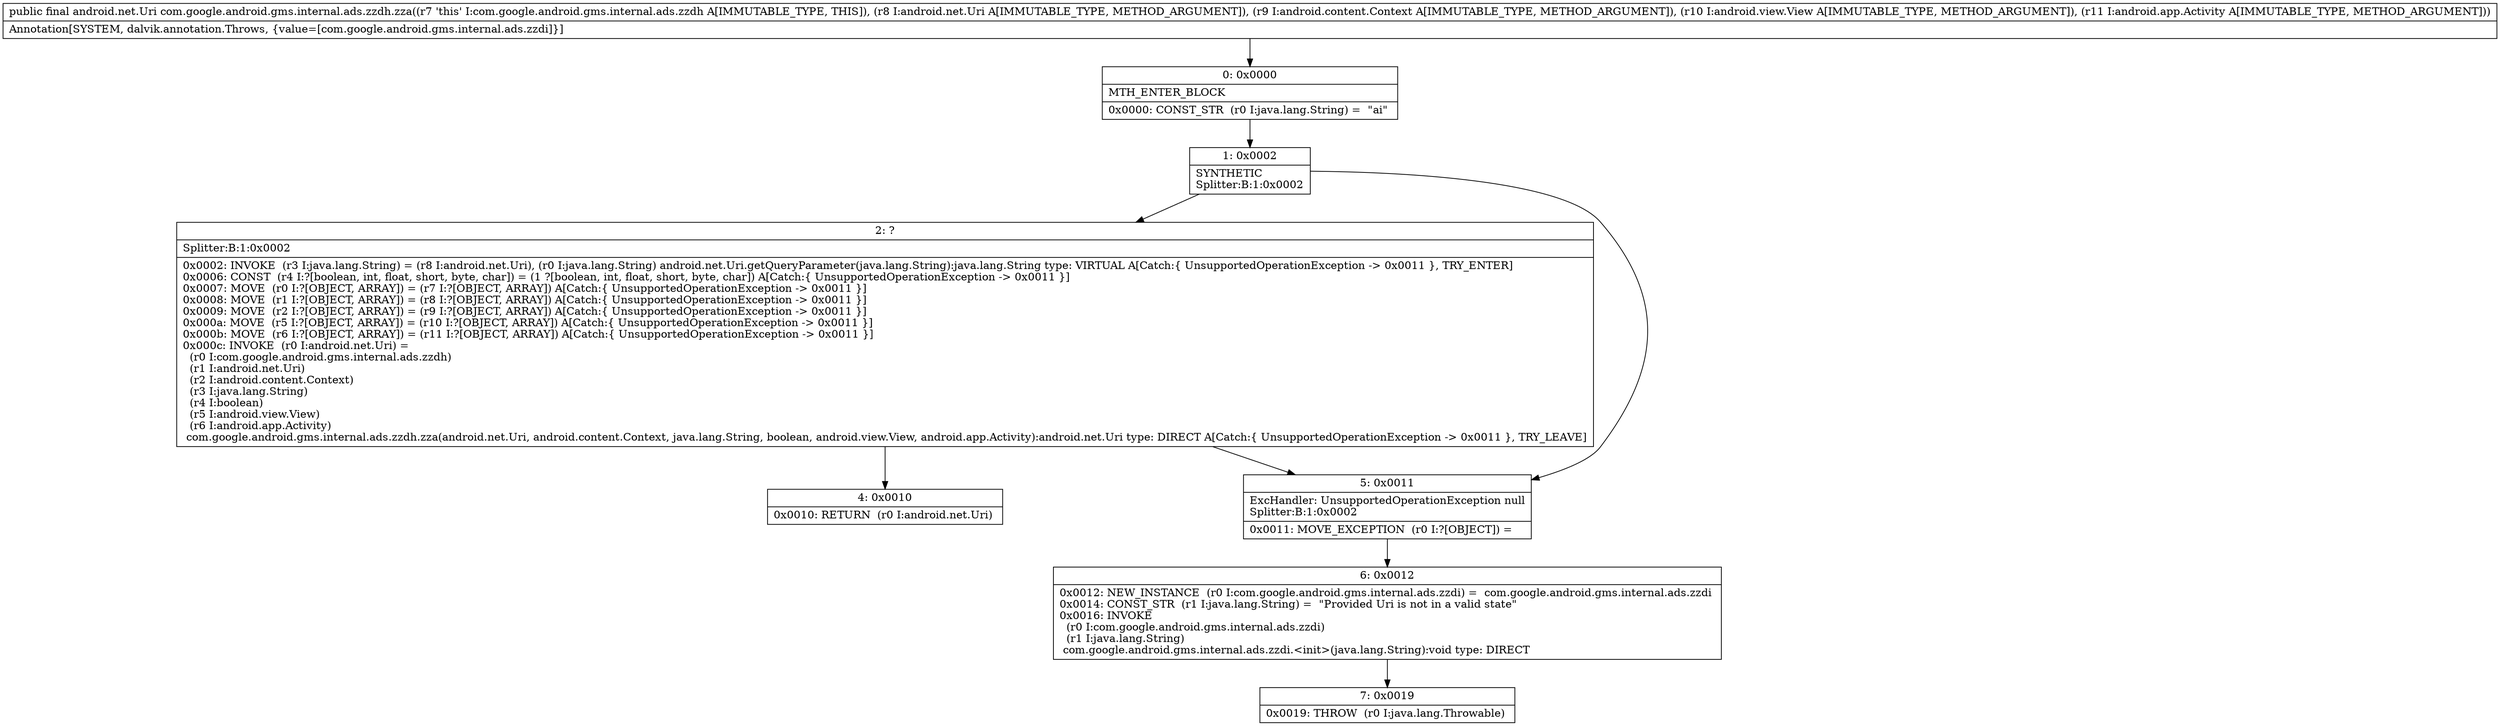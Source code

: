 digraph "CFG forcom.google.android.gms.internal.ads.zzdh.zza(Landroid\/net\/Uri;Landroid\/content\/Context;Landroid\/view\/View;Landroid\/app\/Activity;)Landroid\/net\/Uri;" {
Node_0 [shape=record,label="{0\:\ 0x0000|MTH_ENTER_BLOCK\l|0x0000: CONST_STR  (r0 I:java.lang.String) =  \"ai\" \l}"];
Node_1 [shape=record,label="{1\:\ 0x0002|SYNTHETIC\lSplitter:B:1:0x0002\l}"];
Node_2 [shape=record,label="{2\:\ ?|Splitter:B:1:0x0002\l|0x0002: INVOKE  (r3 I:java.lang.String) = (r8 I:android.net.Uri), (r0 I:java.lang.String) android.net.Uri.getQueryParameter(java.lang.String):java.lang.String type: VIRTUAL A[Catch:\{ UnsupportedOperationException \-\> 0x0011 \}, TRY_ENTER]\l0x0006: CONST  (r4 I:?[boolean, int, float, short, byte, char]) = (1 ?[boolean, int, float, short, byte, char]) A[Catch:\{ UnsupportedOperationException \-\> 0x0011 \}]\l0x0007: MOVE  (r0 I:?[OBJECT, ARRAY]) = (r7 I:?[OBJECT, ARRAY]) A[Catch:\{ UnsupportedOperationException \-\> 0x0011 \}]\l0x0008: MOVE  (r1 I:?[OBJECT, ARRAY]) = (r8 I:?[OBJECT, ARRAY]) A[Catch:\{ UnsupportedOperationException \-\> 0x0011 \}]\l0x0009: MOVE  (r2 I:?[OBJECT, ARRAY]) = (r9 I:?[OBJECT, ARRAY]) A[Catch:\{ UnsupportedOperationException \-\> 0x0011 \}]\l0x000a: MOVE  (r5 I:?[OBJECT, ARRAY]) = (r10 I:?[OBJECT, ARRAY]) A[Catch:\{ UnsupportedOperationException \-\> 0x0011 \}]\l0x000b: MOVE  (r6 I:?[OBJECT, ARRAY]) = (r11 I:?[OBJECT, ARRAY]) A[Catch:\{ UnsupportedOperationException \-\> 0x0011 \}]\l0x000c: INVOKE  (r0 I:android.net.Uri) = \l  (r0 I:com.google.android.gms.internal.ads.zzdh)\l  (r1 I:android.net.Uri)\l  (r2 I:android.content.Context)\l  (r3 I:java.lang.String)\l  (r4 I:boolean)\l  (r5 I:android.view.View)\l  (r6 I:android.app.Activity)\l com.google.android.gms.internal.ads.zzdh.zza(android.net.Uri, android.content.Context, java.lang.String, boolean, android.view.View, android.app.Activity):android.net.Uri type: DIRECT A[Catch:\{ UnsupportedOperationException \-\> 0x0011 \}, TRY_LEAVE]\l}"];
Node_4 [shape=record,label="{4\:\ 0x0010|0x0010: RETURN  (r0 I:android.net.Uri) \l}"];
Node_5 [shape=record,label="{5\:\ 0x0011|ExcHandler: UnsupportedOperationException null\lSplitter:B:1:0x0002\l|0x0011: MOVE_EXCEPTION  (r0 I:?[OBJECT]) =  \l}"];
Node_6 [shape=record,label="{6\:\ 0x0012|0x0012: NEW_INSTANCE  (r0 I:com.google.android.gms.internal.ads.zzdi) =  com.google.android.gms.internal.ads.zzdi \l0x0014: CONST_STR  (r1 I:java.lang.String) =  \"Provided Uri is not in a valid state\" \l0x0016: INVOKE  \l  (r0 I:com.google.android.gms.internal.ads.zzdi)\l  (r1 I:java.lang.String)\l com.google.android.gms.internal.ads.zzdi.\<init\>(java.lang.String):void type: DIRECT \l}"];
Node_7 [shape=record,label="{7\:\ 0x0019|0x0019: THROW  (r0 I:java.lang.Throwable) \l}"];
MethodNode[shape=record,label="{public final android.net.Uri com.google.android.gms.internal.ads.zzdh.zza((r7 'this' I:com.google.android.gms.internal.ads.zzdh A[IMMUTABLE_TYPE, THIS]), (r8 I:android.net.Uri A[IMMUTABLE_TYPE, METHOD_ARGUMENT]), (r9 I:android.content.Context A[IMMUTABLE_TYPE, METHOD_ARGUMENT]), (r10 I:android.view.View A[IMMUTABLE_TYPE, METHOD_ARGUMENT]), (r11 I:android.app.Activity A[IMMUTABLE_TYPE, METHOD_ARGUMENT]))  | Annotation[SYSTEM, dalvik.annotation.Throws, \{value=[com.google.android.gms.internal.ads.zzdi]\}]\l}"];
MethodNode -> Node_0;
Node_0 -> Node_1;
Node_1 -> Node_2;
Node_1 -> Node_5;
Node_2 -> Node_5;
Node_2 -> Node_4;
Node_5 -> Node_6;
Node_6 -> Node_7;
}

